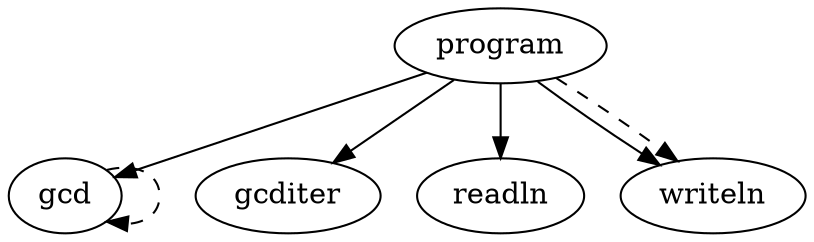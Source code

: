 digraph call_graph {
  program;
  gcd -> gcd [ style = dashed ];
  program -> gcd;
  program -> gcditer;
  program -> readln;
  program -> writeln;
  program -> writeln [ style = dashed ];
}
